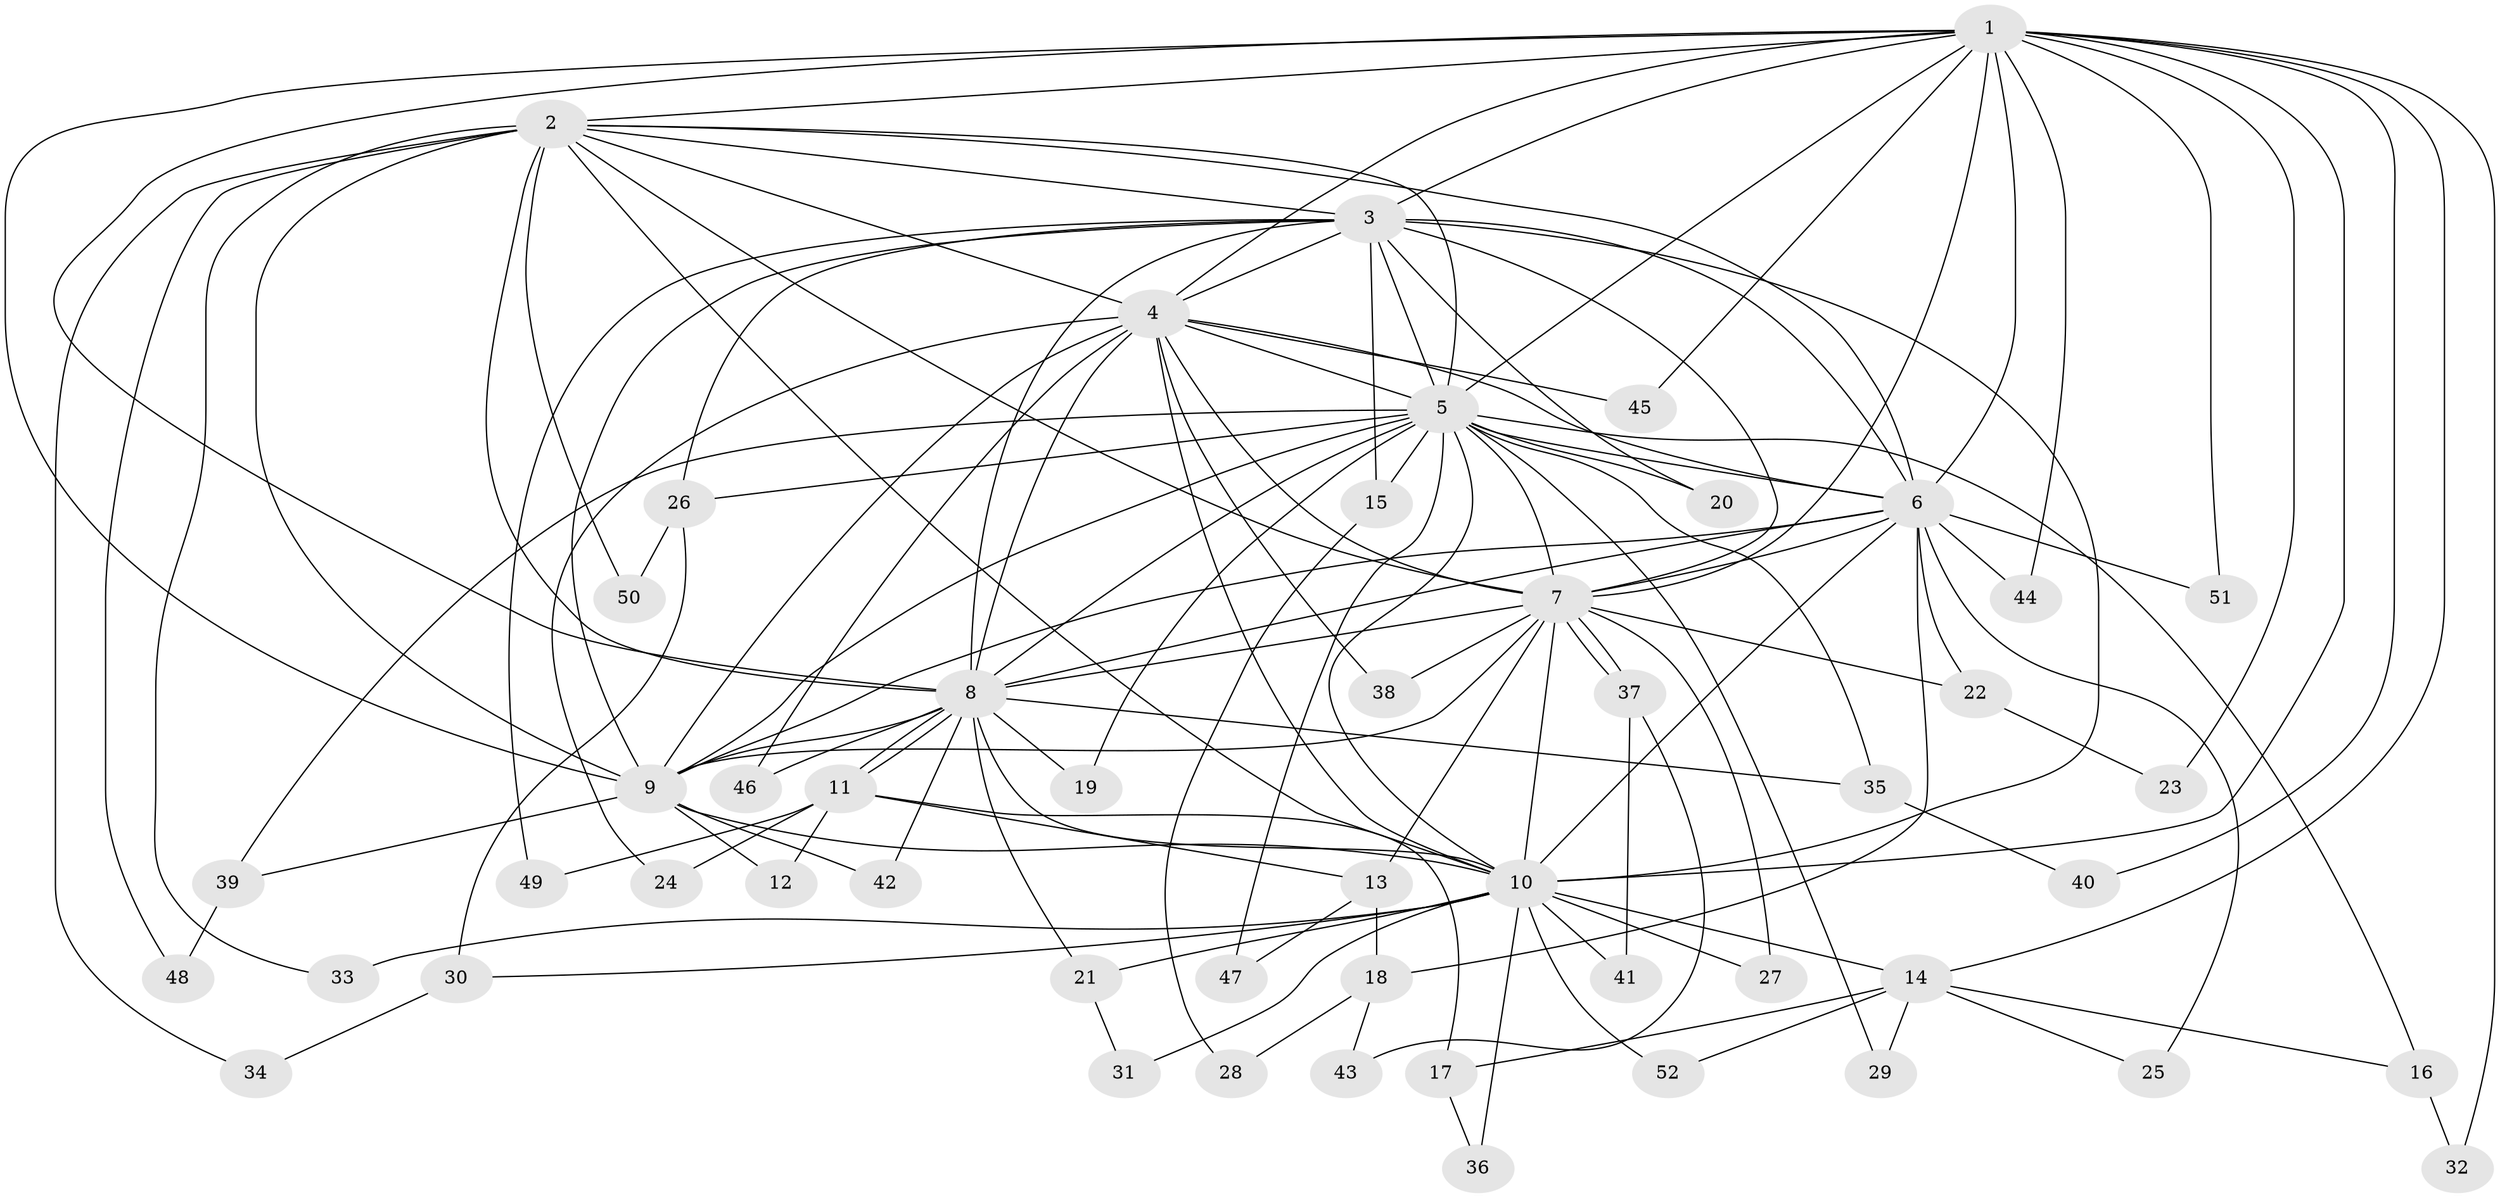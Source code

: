 // Generated by graph-tools (version 1.1) at 2025/43/03/09/25 04:43:03]
// undirected, 52 vertices, 129 edges
graph export_dot {
graph [start="1"]
  node [color=gray90,style=filled];
  1;
  2;
  3;
  4;
  5;
  6;
  7;
  8;
  9;
  10;
  11;
  12;
  13;
  14;
  15;
  16;
  17;
  18;
  19;
  20;
  21;
  22;
  23;
  24;
  25;
  26;
  27;
  28;
  29;
  30;
  31;
  32;
  33;
  34;
  35;
  36;
  37;
  38;
  39;
  40;
  41;
  42;
  43;
  44;
  45;
  46;
  47;
  48;
  49;
  50;
  51;
  52;
  1 -- 2;
  1 -- 3;
  1 -- 4;
  1 -- 5;
  1 -- 6;
  1 -- 7;
  1 -- 8;
  1 -- 9;
  1 -- 10;
  1 -- 14;
  1 -- 23;
  1 -- 32;
  1 -- 40;
  1 -- 44;
  1 -- 45;
  1 -- 51;
  2 -- 3;
  2 -- 4;
  2 -- 5;
  2 -- 6;
  2 -- 7;
  2 -- 8;
  2 -- 9;
  2 -- 10;
  2 -- 33;
  2 -- 34;
  2 -- 48;
  2 -- 50;
  3 -- 4;
  3 -- 5;
  3 -- 6;
  3 -- 7;
  3 -- 8;
  3 -- 9;
  3 -- 10;
  3 -- 15;
  3 -- 20;
  3 -- 26;
  3 -- 49;
  4 -- 5;
  4 -- 6;
  4 -- 7;
  4 -- 8;
  4 -- 9;
  4 -- 10;
  4 -- 24;
  4 -- 38;
  4 -- 45;
  4 -- 46;
  5 -- 6;
  5 -- 7;
  5 -- 8;
  5 -- 9;
  5 -- 10;
  5 -- 15;
  5 -- 16;
  5 -- 19;
  5 -- 20;
  5 -- 26;
  5 -- 29;
  5 -- 35;
  5 -- 39;
  5 -- 47;
  6 -- 7;
  6 -- 8;
  6 -- 9;
  6 -- 10;
  6 -- 18;
  6 -- 22;
  6 -- 25;
  6 -- 44;
  6 -- 51;
  7 -- 8;
  7 -- 9;
  7 -- 10;
  7 -- 13;
  7 -- 22;
  7 -- 27;
  7 -- 37;
  7 -- 37;
  7 -- 38;
  8 -- 9;
  8 -- 10;
  8 -- 11;
  8 -- 11;
  8 -- 19;
  8 -- 21;
  8 -- 35;
  8 -- 42;
  8 -- 46;
  9 -- 10;
  9 -- 12;
  9 -- 39;
  9 -- 42;
  10 -- 14;
  10 -- 21;
  10 -- 27;
  10 -- 30;
  10 -- 31;
  10 -- 33;
  10 -- 36;
  10 -- 41;
  10 -- 52;
  11 -- 12;
  11 -- 13;
  11 -- 17;
  11 -- 24;
  11 -- 49;
  13 -- 18;
  13 -- 47;
  14 -- 16;
  14 -- 17;
  14 -- 25;
  14 -- 29;
  14 -- 52;
  15 -- 28;
  16 -- 32;
  17 -- 36;
  18 -- 28;
  18 -- 43;
  21 -- 31;
  22 -- 23;
  26 -- 30;
  26 -- 50;
  30 -- 34;
  35 -- 40;
  37 -- 41;
  37 -- 43;
  39 -- 48;
}
